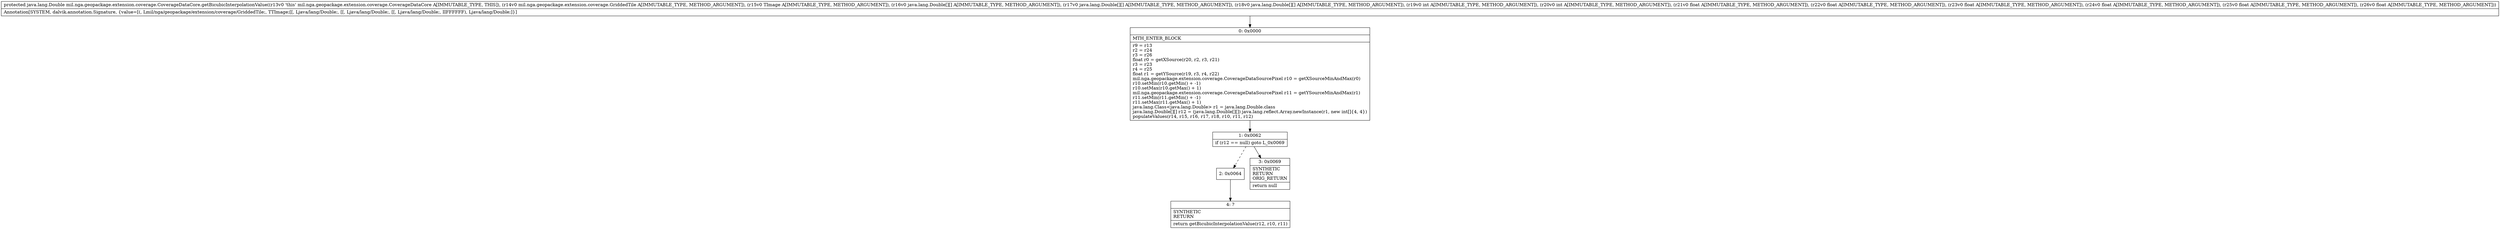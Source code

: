 digraph "CFG formil.nga.geopackage.extension.coverage.CoverageDataCore.getBicubicInterpolationValue(Lmil\/nga\/geopackage\/extension\/coverage\/GriddedTile;Lmil\/nga\/geopackage\/extension\/coverage\/CoverageDataImage;[[Ljava\/lang\/Double;[[Ljava\/lang\/Double;[[Ljava\/lang\/Double;IIFFFFFF)Ljava\/lang\/Double;" {
Node_0 [shape=record,label="{0\:\ 0x0000|MTH_ENTER_BLOCK\l|r9 = r13\lr2 = r24\lr3 = r26\lfloat r0 = getXSource(r20, r2, r3, r21)\lr3 = r23\lr4 = r25\lfloat r1 = getYSource(r19, r3, r4, r22)\lmil.nga.geopackage.extension.coverage.CoverageDataSourcePixel r10 = getXSourceMinAndMax(r0)\lr10.setMin(r10.getMin() + \-1)\lr10.setMax(r10.getMax() + 1)\lmil.nga.geopackage.extension.coverage.CoverageDataSourcePixel r11 = getYSourceMinAndMax(r1)\lr11.setMin(r11.getMin() + \-1)\lr11.setMax(r11.getMax() + 1)\ljava.lang.Class\<java.lang.Double\> r1 = java.lang.Double.class\ljava.lang.Double[][] r12 = (java.lang.Double[][]) java.lang.reflect.Array.newInstance(r1, new int[]\{4, 4\})\lpopulateValues(r14, r15, r16, r17, r18, r10, r11, r12)\l}"];
Node_1 [shape=record,label="{1\:\ 0x0062|if (r12 == null) goto L_0x0069\l}"];
Node_2 [shape=record,label="{2\:\ 0x0064}"];
Node_3 [shape=record,label="{3\:\ 0x0069|SYNTHETIC\lRETURN\lORIG_RETURN\l|return null\l}"];
Node_4 [shape=record,label="{4\:\ ?|SYNTHETIC\lRETURN\l|return getBicubicInterpolationValue(r12, r10, r11)\l}"];
MethodNode[shape=record,label="{protected java.lang.Double mil.nga.geopackage.extension.coverage.CoverageDataCore.getBicubicInterpolationValue((r13v0 'this' mil.nga.geopackage.extension.coverage.CoverageDataCore A[IMMUTABLE_TYPE, THIS]), (r14v0 mil.nga.geopackage.extension.coverage.GriddedTile A[IMMUTABLE_TYPE, METHOD_ARGUMENT]), (r15v0 TImage A[IMMUTABLE_TYPE, METHOD_ARGUMENT]), (r16v0 java.lang.Double[][] A[IMMUTABLE_TYPE, METHOD_ARGUMENT]), (r17v0 java.lang.Double[][] A[IMMUTABLE_TYPE, METHOD_ARGUMENT]), (r18v0 java.lang.Double[][] A[IMMUTABLE_TYPE, METHOD_ARGUMENT]), (r19v0 int A[IMMUTABLE_TYPE, METHOD_ARGUMENT]), (r20v0 int A[IMMUTABLE_TYPE, METHOD_ARGUMENT]), (r21v0 float A[IMMUTABLE_TYPE, METHOD_ARGUMENT]), (r22v0 float A[IMMUTABLE_TYPE, METHOD_ARGUMENT]), (r23v0 float A[IMMUTABLE_TYPE, METHOD_ARGUMENT]), (r24v0 float A[IMMUTABLE_TYPE, METHOD_ARGUMENT]), (r25v0 float A[IMMUTABLE_TYPE, METHOD_ARGUMENT]), (r26v0 float A[IMMUTABLE_TYPE, METHOD_ARGUMENT]))  | Annotation[SYSTEM, dalvik.annotation.Signature, \{value=[(, Lmil\/nga\/geopackage\/extension\/coverage\/GriddedTile;, TTImage;[[, Ljava\/lang\/Double;, [[, Ljava\/lang\/Double;, [[, Ljava\/lang\/Double;, IIFFFFFF), Ljava\/lang\/Double;]\}]\l}"];
MethodNode -> Node_0;
Node_0 -> Node_1;
Node_1 -> Node_2[style=dashed];
Node_1 -> Node_3;
Node_2 -> Node_4;
}


